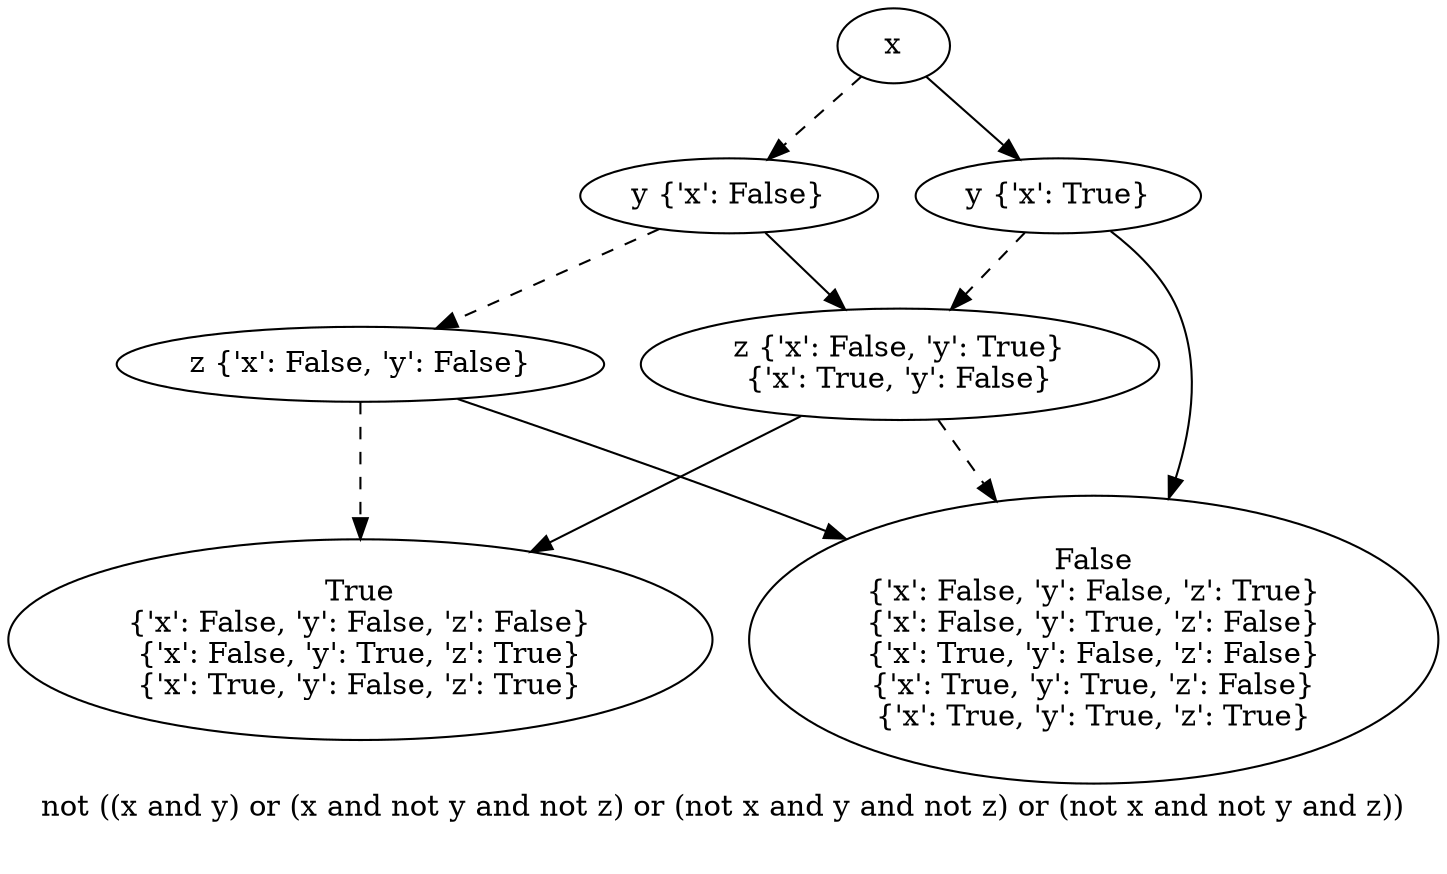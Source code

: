 digraph{
label="not ((x and y) or (x and not y and not z) or (not x and y and not z) or (not x and not y and z))\n\n"
2889594685008[label=x]2889594686032[label="y {'x': False}"]
2889594685008 -> 2889594686032[style=dashed]
2889594684496[label="z {'x': False, 'y': False}"]
2889594686032 -> 2889594684496[style=dashed]
2889594404688[label="True
{'x': False, 'y': False, 'z': False}
{'x': False, 'y': True, 'z': True}
{'x': True, 'y': False, 'z': True}"]
2889594684496 -> 2889594404688[style=dashed]
2889594404048[label="False
{'x': False, 'y': False, 'z': True}
{'x': False, 'y': True, 'z': False}
{'x': True, 'y': False, 'z': False}
{'x': True, 'y': True, 'z': False}
{'x': True, 'y': True, 'z': True}"]
2889594684496 -> 2889594404048
2889594686416[label="z {'x': False, 'y': True}
{'x': True, 'y': False}"]
2889594686032 -> 2889594686416
2889594404048[label="False
{'x': False, 'y': False, 'z': True}
{'x': False, 'y': True, 'z': False}
{'x': True, 'y': False, 'z': False}
{'x': True, 'y': True, 'z': False}
{'x': True, 'y': True, 'z': True}"]
2889594686416 -> 2889594404048[style=dashed]
2889594404688[label="True
{'x': False, 'y': False, 'z': False}
{'x': False, 'y': True, 'z': True}
{'x': True, 'y': False, 'z': True}"]
2889594686416 -> 2889594404688
2889594687824[label="y {'x': True}"]
2889594685008 -> 2889594687824
2889594686416[label="z {'x': False, 'y': True}
{'x': True, 'y': False}"]
2889594687824 -> 2889594686416[style=dashed]
2889594404048[label="False
{'x': False, 'y': False, 'z': True}
{'x': False, 'y': True, 'z': False}
{'x': True, 'y': False, 'z': False}
{'x': True, 'y': True, 'z': False}
{'x': True, 'y': True, 'z': True}"]
2889594687824 -> 2889594404048
}
